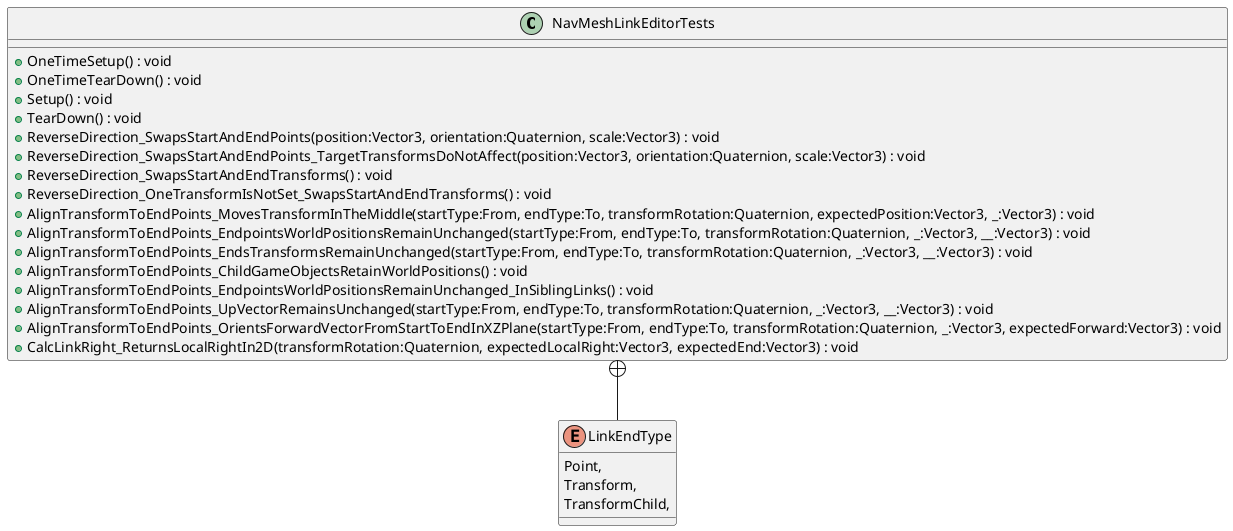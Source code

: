 @startuml
class NavMeshLinkEditorTests {
    + OneTimeSetup() : void
    + OneTimeTearDown() : void
    + Setup() : void
    + TearDown() : void
    + ReverseDirection_SwapsStartAndEndPoints(position:Vector3, orientation:Quaternion, scale:Vector3) : void
    + ReverseDirection_SwapsStartAndEndPoints_TargetTransformsDoNotAffect(position:Vector3, orientation:Quaternion, scale:Vector3) : void
    + ReverseDirection_SwapsStartAndEndTransforms() : void
    + ReverseDirection_OneTransformIsNotSet_SwapsStartAndEndTransforms() : void
    + AlignTransformToEndPoints_MovesTransformInTheMiddle(startType:From, endType:To, transformRotation:Quaternion, expectedPosition:Vector3, _:Vector3) : void
    + AlignTransformToEndPoints_EndpointsWorldPositionsRemainUnchanged(startType:From, endType:To, transformRotation:Quaternion, _:Vector3, __:Vector3) : void
    + AlignTransformToEndPoints_EndsTransformsRemainUnchanged(startType:From, endType:To, transformRotation:Quaternion, _:Vector3, __:Vector3) : void
    + AlignTransformToEndPoints_ChildGameObjectsRetainWorldPositions() : void
    + AlignTransformToEndPoints_EndpointsWorldPositionsRemainUnchanged_InSiblingLinks() : void
    + AlignTransformToEndPoints_UpVectorRemainsUnchanged(startType:From, endType:To, transformRotation:Quaternion, _:Vector3, __:Vector3) : void
    + AlignTransformToEndPoints_OrientsForwardVectorFromStartToEndInXZPlane(startType:From, endType:To, transformRotation:Quaternion, _:Vector3, expectedForward:Vector3) : void
    + CalcLinkRight_ReturnsLocalRightIn2D(transformRotation:Quaternion, expectedLocalRight:Vector3, expectedEnd:Vector3) : void
}
enum LinkEndType {
    Point,
    Transform,
    TransformChild,
}
NavMeshLinkEditorTests +-- LinkEndType
@enduml
